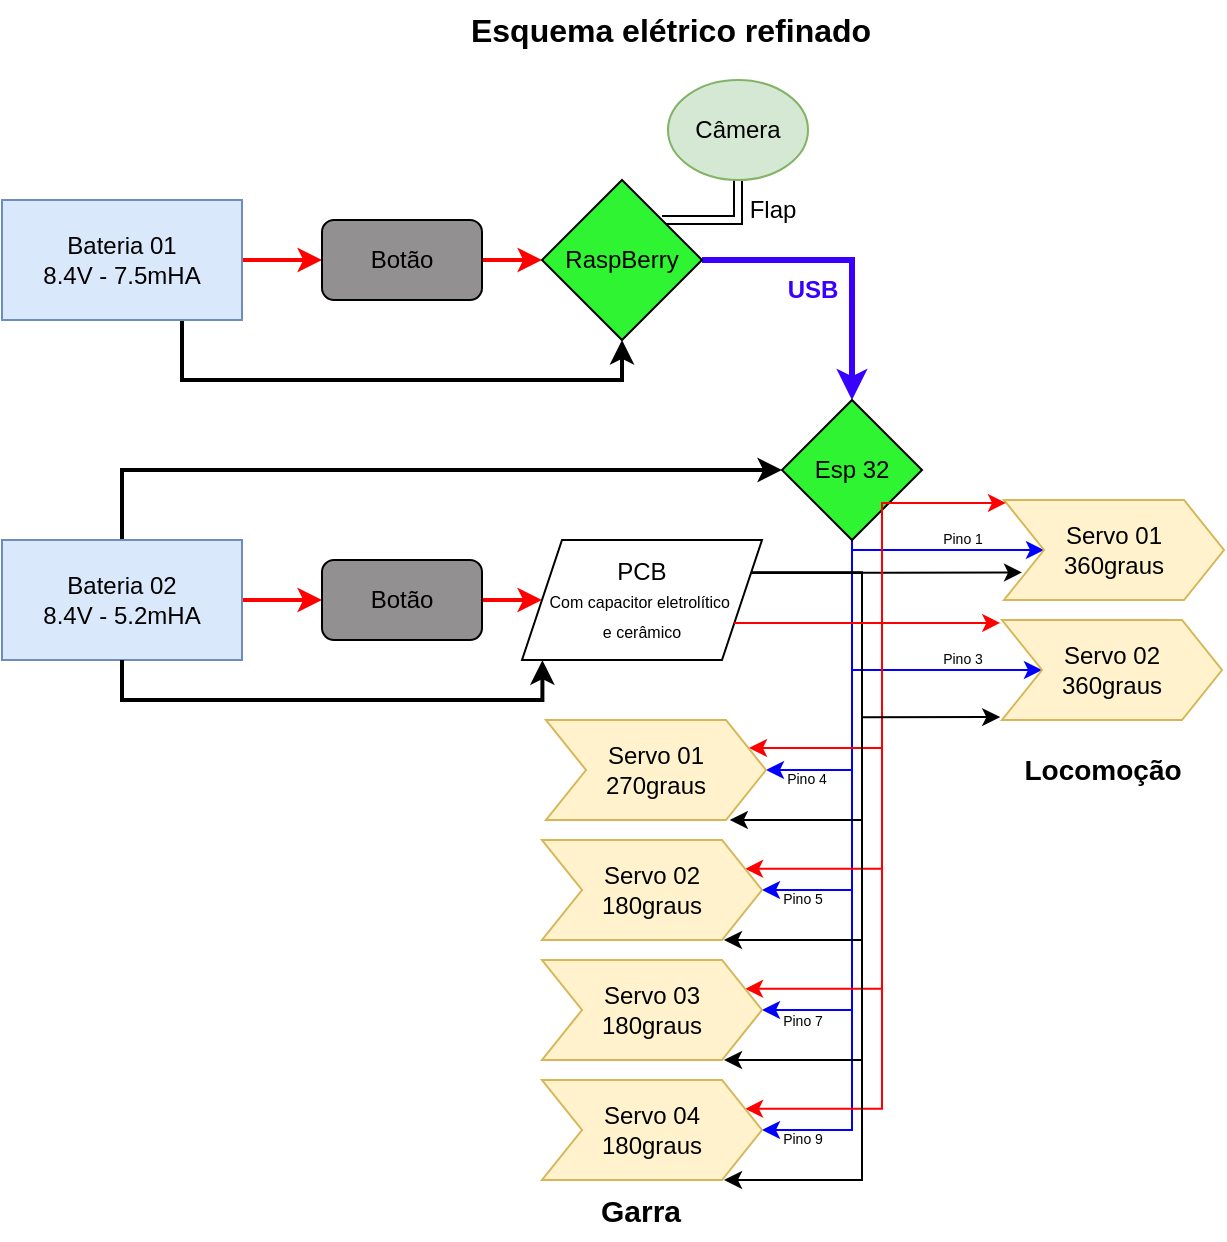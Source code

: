 <mxfile version="28.1.2">
  <diagram name="Página-1" id="FbUZBpfIFSXgdNJDuIjg">
    <mxGraphModel dx="1188" dy="701" grid="1" gridSize="10" guides="1" tooltips="1" connect="1" arrows="1" fold="1" page="1" pageScale="1" pageWidth="827" pageHeight="1169" math="0" shadow="0">
      <root>
        <mxCell id="0" />
        <mxCell id="1" parent="0" />
        <mxCell id="ubzUzJkwPAtcmAbpxVYC-1" value="Esquema elétrico refinado" style="text;html=1;align=center;verticalAlign=middle;resizable=0;points=[];autosize=1;strokeColor=none;fillColor=none;fontSize=16;fontStyle=1" vertex="1" parent="1">
          <mxGeometry x="309" y="70" width="210" height="30" as="geometry" />
        </mxCell>
        <mxCell id="ubzUzJkwPAtcmAbpxVYC-3" style="edgeStyle=orthogonalEdgeStyle;rounded=0;orthogonalLoop=1;jettySize=auto;html=1;exitX=1;exitY=0.5;exitDx=0;exitDy=0;strokeColor=light-dark(#ff0000, #ededed);strokeWidth=2;" edge="1" parent="1" source="ubzUzJkwPAtcmAbpxVYC-2">
          <mxGeometry relative="1" as="geometry">
            <mxPoint x="240" y="200" as="targetPoint" />
          </mxGeometry>
        </mxCell>
        <mxCell id="ubzUzJkwPAtcmAbpxVYC-6" style="edgeStyle=orthogonalEdgeStyle;rounded=0;orthogonalLoop=1;jettySize=auto;html=1;exitX=0.75;exitY=1;exitDx=0;exitDy=0;entryX=0.5;entryY=1;entryDx=0;entryDy=0;strokeWidth=2;" edge="1" parent="1" source="ubzUzJkwPAtcmAbpxVYC-2" target="ubzUzJkwPAtcmAbpxVYC-5">
          <mxGeometry relative="1" as="geometry">
            <Array as="points">
              <mxPoint x="170" y="260" />
              <mxPoint x="390" y="260" />
            </Array>
          </mxGeometry>
        </mxCell>
        <mxCell id="ubzUzJkwPAtcmAbpxVYC-2" value="Bateria 01&lt;div&gt;8.4V - 7.5mHA&lt;/div&gt;" style="whiteSpace=wrap;html=1;labelBackgroundColor=none;labelBorderColor=none;fillColor=#dae8fc;strokeColor=#6c8ebf;" vertex="1" parent="1">
          <mxGeometry x="80" y="170" width="120" height="60" as="geometry" />
        </mxCell>
        <mxCell id="ubzUzJkwPAtcmAbpxVYC-7" style="edgeStyle=orthogonalEdgeStyle;rounded=0;orthogonalLoop=1;jettySize=auto;html=1;exitX=1;exitY=0.5;exitDx=0;exitDy=0;entryX=0;entryY=0.5;entryDx=0;entryDy=0;strokeColor=light-dark(#ff0000, #ededed);strokeWidth=2;" edge="1" parent="1" source="ubzUzJkwPAtcmAbpxVYC-4" target="ubzUzJkwPAtcmAbpxVYC-5">
          <mxGeometry relative="1" as="geometry" />
        </mxCell>
        <mxCell id="ubzUzJkwPAtcmAbpxVYC-4" value="Botão" style="rounded=1;whiteSpace=wrap;html=1;fillColor=light-dark(#929090, #ededed);" vertex="1" parent="1">
          <mxGeometry x="240" y="180" width="80" height="40" as="geometry" />
        </mxCell>
        <mxCell id="ubzUzJkwPAtcmAbpxVYC-9" style="edgeStyle=orthogonalEdgeStyle;rounded=0;orthogonalLoop=1;jettySize=auto;html=1;exitX=1;exitY=0;exitDx=0;exitDy=0;entryX=0.5;entryY=1;entryDx=0;entryDy=0;shape=link;" edge="1" parent="1" source="ubzUzJkwPAtcmAbpxVYC-5" target="ubzUzJkwPAtcmAbpxVYC-8">
          <mxGeometry relative="1" as="geometry">
            <Array as="points">
              <mxPoint x="448" y="180" />
            </Array>
          </mxGeometry>
        </mxCell>
        <mxCell id="ubzUzJkwPAtcmAbpxVYC-12" style="edgeStyle=orthogonalEdgeStyle;rounded=0;orthogonalLoop=1;jettySize=auto;html=1;exitX=1;exitY=0.5;exitDx=0;exitDy=0;entryX=0.5;entryY=0;entryDx=0;entryDy=0;strokeWidth=3;strokeColor=light-dark(#3700ff, #ededed);" edge="1" parent="1" source="ubzUzJkwPAtcmAbpxVYC-5" target="ubzUzJkwPAtcmAbpxVYC-11">
          <mxGeometry relative="1" as="geometry" />
        </mxCell>
        <mxCell id="ubzUzJkwPAtcmAbpxVYC-5" value="RaspBerry" style="rhombus;whiteSpace=wrap;html=1;fillColor=light-dark(#2ff432, #ededed);" vertex="1" parent="1">
          <mxGeometry x="350" y="160" width="80" height="80" as="geometry" />
        </mxCell>
        <mxCell id="ubzUzJkwPAtcmAbpxVYC-8" value="Câmera" style="ellipse;whiteSpace=wrap;html=1;fillColor=#d5e8d4;strokeColor=#82b366;" vertex="1" parent="1">
          <mxGeometry x="413" y="110" width="70" height="50" as="geometry" />
        </mxCell>
        <mxCell id="ubzUzJkwPAtcmAbpxVYC-31" style="edgeStyle=orthogonalEdgeStyle;rounded=0;orthogonalLoop=1;jettySize=auto;html=1;exitX=0.5;exitY=1;exitDx=0;exitDy=0;entryX=0;entryY=0.5;entryDx=0;entryDy=0;fontColor=light-dark(#2b00ff, #ededed);strokeColor=light-dark(#0000ff, #ededed);strokeWidth=1;" edge="1" parent="1" source="ubzUzJkwPAtcmAbpxVYC-11" target="ubzUzJkwPAtcmAbpxVYC-27">
          <mxGeometry relative="1" as="geometry">
            <Array as="points">
              <mxPoint x="505" y="345" />
            </Array>
          </mxGeometry>
        </mxCell>
        <mxCell id="ubzUzJkwPAtcmAbpxVYC-33" style="edgeStyle=orthogonalEdgeStyle;rounded=0;orthogonalLoop=1;jettySize=auto;html=1;exitX=0.5;exitY=1;exitDx=0;exitDy=0;entryX=0;entryY=0.5;entryDx=0;entryDy=0;strokeColor=light-dark(#0000ff, #ededed);" edge="1" parent="1" source="ubzUzJkwPAtcmAbpxVYC-11" target="ubzUzJkwPAtcmAbpxVYC-29">
          <mxGeometry relative="1" as="geometry">
            <Array as="points">
              <mxPoint x="505" y="405" />
            </Array>
          </mxGeometry>
        </mxCell>
        <mxCell id="ubzUzJkwPAtcmAbpxVYC-35" style="edgeStyle=orthogonalEdgeStyle;rounded=0;orthogonalLoop=1;jettySize=auto;html=1;exitX=0.5;exitY=1;exitDx=0;exitDy=0;entryX=1;entryY=0.5;entryDx=0;entryDy=0;strokeColor=light-dark(#0000ff, #ededed);" edge="1" parent="1" source="ubzUzJkwPAtcmAbpxVYC-11" target="ubzUzJkwPAtcmAbpxVYC-23">
          <mxGeometry relative="1" as="geometry" />
        </mxCell>
        <mxCell id="ubzUzJkwPAtcmAbpxVYC-36" style="edgeStyle=orthogonalEdgeStyle;rounded=0;orthogonalLoop=1;jettySize=auto;html=1;exitX=0.5;exitY=1;exitDx=0;exitDy=0;entryX=1;entryY=0.5;entryDx=0;entryDy=0;strokeColor=light-dark(#0000ff, #ededed);" edge="1" parent="1" source="ubzUzJkwPAtcmAbpxVYC-11" target="ubzUzJkwPAtcmAbpxVYC-24">
          <mxGeometry relative="1" as="geometry" />
        </mxCell>
        <mxCell id="ubzUzJkwPAtcmAbpxVYC-37" style="edgeStyle=orthogonalEdgeStyle;rounded=0;orthogonalLoop=1;jettySize=auto;html=1;exitX=0.5;exitY=1;exitDx=0;exitDy=0;entryX=1;entryY=0.5;entryDx=0;entryDy=0;strokeColor=light-dark(#0000ff, #ededed);" edge="1" parent="1" source="ubzUzJkwPAtcmAbpxVYC-11" target="ubzUzJkwPAtcmAbpxVYC-25">
          <mxGeometry relative="1" as="geometry" />
        </mxCell>
        <mxCell id="ubzUzJkwPAtcmAbpxVYC-38" style="edgeStyle=orthogonalEdgeStyle;rounded=0;orthogonalLoop=1;jettySize=auto;html=1;exitX=0.5;exitY=1;exitDx=0;exitDy=0;entryX=1;entryY=0.5;entryDx=0;entryDy=0;strokeColor=light-dark(#0000ff, #ededed);" edge="1" parent="1" source="ubzUzJkwPAtcmAbpxVYC-11" target="ubzUzJkwPAtcmAbpxVYC-28">
          <mxGeometry relative="1" as="geometry" />
        </mxCell>
        <mxCell id="ubzUzJkwPAtcmAbpxVYC-11" value="Esp 32" style="rhombus;whiteSpace=wrap;html=1;fillColor=light-dark(#2ff432, #ededed);" vertex="1" parent="1">
          <mxGeometry x="470" y="270" width="70" height="70" as="geometry" />
        </mxCell>
        <mxCell id="ubzUzJkwPAtcmAbpxVYC-13" value="USB" style="text;html=1;align=center;verticalAlign=middle;resizable=0;points=[];autosize=1;strokeColor=none;fillColor=none;fontColor=light-dark(#3700ff, #ededed);fontStyle=1" vertex="1" parent="1">
          <mxGeometry x="460" y="200" width="50" height="30" as="geometry" />
        </mxCell>
        <mxCell id="ubzUzJkwPAtcmAbpxVYC-14" value="Flap" style="text;html=1;align=center;verticalAlign=middle;resizable=0;points=[];autosize=1;strokeColor=none;fillColor=none;" vertex="1" parent="1">
          <mxGeometry x="440" y="160" width="50" height="30" as="geometry" />
        </mxCell>
        <mxCell id="ubzUzJkwPAtcmAbpxVYC-18" style="edgeStyle=orthogonalEdgeStyle;rounded=0;orthogonalLoop=1;jettySize=auto;html=1;exitX=1;exitY=0.5;exitDx=0;exitDy=0;entryX=0;entryY=0.5;entryDx=0;entryDy=0;fontColor=light-dark(#ff0000, #ededed);strokeColor=light-dark(#ff0000, #ededed);strokeWidth=2;" edge="1" parent="1" source="ubzUzJkwPAtcmAbpxVYC-15" target="ubzUzJkwPAtcmAbpxVYC-17">
          <mxGeometry relative="1" as="geometry" />
        </mxCell>
        <mxCell id="ubzUzJkwPAtcmAbpxVYC-39" style="edgeStyle=orthogonalEdgeStyle;rounded=0;orthogonalLoop=1;jettySize=auto;html=1;exitX=0.5;exitY=0;exitDx=0;exitDy=0;entryX=0;entryY=0.5;entryDx=0;entryDy=0;strokeWidth=2;" edge="1" parent="1" source="ubzUzJkwPAtcmAbpxVYC-15" target="ubzUzJkwPAtcmAbpxVYC-11">
          <mxGeometry relative="1" as="geometry" />
        </mxCell>
        <mxCell id="ubzUzJkwPAtcmAbpxVYC-15" value="Bateria 02&lt;div&gt;8.4V - 5.2mHA&lt;/div&gt;" style="whiteSpace=wrap;html=1;labelBackgroundColor=none;labelBorderColor=none;fillColor=#dae8fc;strokeColor=#6c8ebf;" vertex="1" parent="1">
          <mxGeometry x="80" y="340" width="120" height="60" as="geometry" />
        </mxCell>
        <mxCell id="ubzUzJkwPAtcmAbpxVYC-20" style="edgeStyle=orthogonalEdgeStyle;rounded=0;orthogonalLoop=1;jettySize=auto;html=1;exitX=1;exitY=0.5;exitDx=0;exitDy=0;entryX=0;entryY=0.5;entryDx=0;entryDy=0;strokeColor=light-dark(#ff0000, #ededed);strokeWidth=2;" edge="1" parent="1" source="ubzUzJkwPAtcmAbpxVYC-17" target="ubzUzJkwPAtcmAbpxVYC-19">
          <mxGeometry relative="1" as="geometry" />
        </mxCell>
        <mxCell id="ubzUzJkwPAtcmAbpxVYC-17" value="Botão" style="rounded=1;whiteSpace=wrap;html=1;fillColor=light-dark(#929090, #ededed);" vertex="1" parent="1">
          <mxGeometry x="240" y="350" width="80" height="40" as="geometry" />
        </mxCell>
        <mxCell id="ubzUzJkwPAtcmAbpxVYC-51" style="edgeStyle=orthogonalEdgeStyle;rounded=0;orthogonalLoop=1;jettySize=auto;html=1;exitX=1;exitY=0.75;exitDx=0;exitDy=0;entryX=1;entryY=0.25;entryDx=0;entryDy=0;strokeColor=light-dark(#ff0000, #ededed);" edge="1" parent="1" source="ubzUzJkwPAtcmAbpxVYC-19" target="ubzUzJkwPAtcmAbpxVYC-23">
          <mxGeometry relative="1" as="geometry">
            <Array as="points">
              <mxPoint x="520" y="382" />
              <mxPoint x="520" y="444" />
              <mxPoint x="454" y="444" />
            </Array>
          </mxGeometry>
        </mxCell>
        <mxCell id="ubzUzJkwPAtcmAbpxVYC-52" style="edgeStyle=orthogonalEdgeStyle;rounded=0;orthogonalLoop=1;jettySize=auto;html=1;exitX=1;exitY=0.75;exitDx=0;exitDy=0;entryX=1;entryY=0.25;entryDx=0;entryDy=0;strokeColor=light-dark(#ff0000, #ededed);" edge="1" parent="1" source="ubzUzJkwPAtcmAbpxVYC-19" target="ubzUzJkwPAtcmAbpxVYC-24">
          <mxGeometry relative="1" as="geometry">
            <Array as="points">
              <mxPoint x="520" y="382" />
              <mxPoint x="520" y="504" />
            </Array>
          </mxGeometry>
        </mxCell>
        <mxCell id="ubzUzJkwPAtcmAbpxVYC-53" style="edgeStyle=orthogonalEdgeStyle;rounded=0;orthogonalLoop=1;jettySize=auto;html=1;exitX=1;exitY=0.75;exitDx=0;exitDy=0;entryX=1;entryY=0.25;entryDx=0;entryDy=0;strokeColor=light-dark(#ff0000, #ededed);" edge="1" parent="1" source="ubzUzJkwPAtcmAbpxVYC-19" target="ubzUzJkwPAtcmAbpxVYC-25">
          <mxGeometry relative="1" as="geometry">
            <Array as="points">
              <mxPoint x="520" y="382" />
              <mxPoint x="520" y="564" />
            </Array>
          </mxGeometry>
        </mxCell>
        <mxCell id="ubzUzJkwPAtcmAbpxVYC-54" style="edgeStyle=orthogonalEdgeStyle;rounded=0;orthogonalLoop=1;jettySize=auto;html=1;exitX=1;exitY=0.75;exitDx=0;exitDy=0;entryX=1;entryY=0.25;entryDx=0;entryDy=0;strokeColor=light-dark(#ff0000, #ededed);" edge="1" parent="1" source="ubzUzJkwPAtcmAbpxVYC-19" target="ubzUzJkwPAtcmAbpxVYC-28">
          <mxGeometry relative="1" as="geometry">
            <Array as="points">
              <mxPoint x="520" y="382" />
              <mxPoint x="520" y="624" />
            </Array>
          </mxGeometry>
        </mxCell>
        <mxCell id="ubzUzJkwPAtcmAbpxVYC-19" value="PCB&lt;br&gt;&lt;font style=&quot;font-size: 8px;&quot;&gt;Com capacitor eletrolítico&amp;nbsp;&lt;/font&gt;&lt;div&gt;&lt;font style=&quot;font-size: 8px;&quot;&gt;e cerâmico&lt;/font&gt;&lt;/div&gt;" style="shape=parallelogram;perimeter=parallelogramPerimeter;whiteSpace=wrap;html=1;fixedSize=1;" vertex="1" parent="1">
          <mxGeometry x="340" y="340" width="120" height="60" as="geometry" />
        </mxCell>
        <mxCell id="ubzUzJkwPAtcmAbpxVYC-22" style="edgeStyle=orthogonalEdgeStyle;rounded=0;orthogonalLoop=1;jettySize=auto;html=1;exitX=0.5;exitY=1;exitDx=0;exitDy=0;entryX=0.085;entryY=1.002;entryDx=0;entryDy=0;entryPerimeter=0;strokeWidth=2;" edge="1" parent="1" source="ubzUzJkwPAtcmAbpxVYC-15" target="ubzUzJkwPAtcmAbpxVYC-19">
          <mxGeometry relative="1" as="geometry" />
        </mxCell>
        <mxCell id="ubzUzJkwPAtcmAbpxVYC-23" value="Servo 01&lt;div&gt;270graus&lt;/div&gt;" style="shape=step;perimeter=stepPerimeter;whiteSpace=wrap;html=1;fixedSize=1;fillColor=#fff2cc;strokeColor=#d6b656;" vertex="1" parent="1">
          <mxGeometry x="352" y="430" width="110" height="50" as="geometry" />
        </mxCell>
        <mxCell id="ubzUzJkwPAtcmAbpxVYC-24" value="Servo 02&lt;div&gt;180graus&lt;/div&gt;" style="shape=step;perimeter=stepPerimeter;whiteSpace=wrap;html=1;fixedSize=1;fillColor=#fff2cc;strokeColor=#d6b656;" vertex="1" parent="1">
          <mxGeometry x="350" y="490" width="110" height="50" as="geometry" />
        </mxCell>
        <mxCell id="ubzUzJkwPAtcmAbpxVYC-25" value="Servo 03&lt;div&gt;180graus&lt;/div&gt;" style="shape=step;perimeter=stepPerimeter;whiteSpace=wrap;html=1;fixedSize=1;fillColor=#fff2cc;strokeColor=#d6b656;" vertex="1" parent="1">
          <mxGeometry x="350" y="550" width="110" height="50" as="geometry" />
        </mxCell>
        <mxCell id="ubzUzJkwPAtcmAbpxVYC-26" value="Garra" style="text;html=1;align=center;verticalAlign=middle;resizable=0;points=[];autosize=1;strokeColor=none;fillColor=none;fontSize=15;fontStyle=1" vertex="1" parent="1">
          <mxGeometry x="369" y="660" width="60" height="30" as="geometry" />
        </mxCell>
        <mxCell id="ubzUzJkwPAtcmAbpxVYC-27" value="Servo 01&lt;div&gt;360graus&lt;/div&gt;" style="shape=step;perimeter=stepPerimeter;whiteSpace=wrap;html=1;fixedSize=1;fillColor=#fff2cc;strokeColor=#d6b656;" vertex="1" parent="1">
          <mxGeometry x="581" y="320" width="110" height="50" as="geometry" />
        </mxCell>
        <mxCell id="ubzUzJkwPAtcmAbpxVYC-28" value="Servo 04&lt;div&gt;180graus&lt;/div&gt;" style="shape=step;perimeter=stepPerimeter;whiteSpace=wrap;html=1;fixedSize=1;fillColor=#fff2cc;strokeColor=#d6b656;" vertex="1" parent="1">
          <mxGeometry x="350" y="610" width="110" height="50" as="geometry" />
        </mxCell>
        <mxCell id="ubzUzJkwPAtcmAbpxVYC-29" value="Servo 02&lt;div&gt;360graus&lt;/div&gt;" style="shape=step;perimeter=stepPerimeter;whiteSpace=wrap;html=1;fixedSize=1;fillColor=#fff2cc;strokeColor=#d6b656;" vertex="1" parent="1">
          <mxGeometry x="580" y="380" width="110" height="50" as="geometry" />
        </mxCell>
        <mxCell id="ubzUzJkwPAtcmAbpxVYC-30" value="Locomoção" style="text;html=1;align=center;verticalAlign=middle;resizable=0;points=[];autosize=1;strokeColor=none;fillColor=none;fontSize=14;fontStyle=1" vertex="1" parent="1">
          <mxGeometry x="580" y="440" width="100" height="30" as="geometry" />
        </mxCell>
        <mxCell id="ubzUzJkwPAtcmAbpxVYC-40" style="edgeStyle=orthogonalEdgeStyle;rounded=0;orthogonalLoop=1;jettySize=auto;html=1;exitX=1;exitY=0.25;exitDx=0;exitDy=0;entryX=0.082;entryY=0.724;entryDx=0;entryDy=0;entryPerimeter=0;" edge="1" parent="1" source="ubzUzJkwPAtcmAbpxVYC-19" target="ubzUzJkwPAtcmAbpxVYC-27">
          <mxGeometry relative="1" as="geometry" />
        </mxCell>
        <mxCell id="ubzUzJkwPAtcmAbpxVYC-41" style="edgeStyle=orthogonalEdgeStyle;rounded=0;orthogonalLoop=1;jettySize=auto;html=1;exitX=1;exitY=0.25;exitDx=0;exitDy=0;entryX=-0.008;entryY=0.971;entryDx=0;entryDy=0;entryPerimeter=0;" edge="1" parent="1" source="ubzUzJkwPAtcmAbpxVYC-19" target="ubzUzJkwPAtcmAbpxVYC-29">
          <mxGeometry relative="1" as="geometry">
            <Array as="points">
              <mxPoint x="510" y="356" />
              <mxPoint x="510" y="429" />
            </Array>
          </mxGeometry>
        </mxCell>
        <mxCell id="ubzUzJkwPAtcmAbpxVYC-42" style="edgeStyle=orthogonalEdgeStyle;rounded=0;orthogonalLoop=1;jettySize=auto;html=1;exitX=1;exitY=0.25;exitDx=0;exitDy=0;entryX=0.835;entryY=0.99;entryDx=0;entryDy=0;entryPerimeter=0;" edge="1" parent="1" source="ubzUzJkwPAtcmAbpxVYC-19" target="ubzUzJkwPAtcmAbpxVYC-23">
          <mxGeometry relative="1" as="geometry">
            <Array as="points">
              <mxPoint x="510" y="356" />
              <mxPoint x="510" y="480" />
              <mxPoint x="444" y="480" />
            </Array>
          </mxGeometry>
        </mxCell>
        <mxCell id="ubzUzJkwPAtcmAbpxVYC-43" style="edgeStyle=orthogonalEdgeStyle;rounded=0;orthogonalLoop=1;jettySize=auto;html=1;exitX=1;exitY=0.25;exitDx=0;exitDy=0;entryX=0.827;entryY=1;entryDx=0;entryDy=0;entryPerimeter=0;" edge="1" parent="1" source="ubzUzJkwPAtcmAbpxVYC-19" target="ubzUzJkwPAtcmAbpxVYC-24">
          <mxGeometry relative="1" as="geometry">
            <Array as="points">
              <mxPoint x="510" y="356" />
              <mxPoint x="510" y="540" />
            </Array>
          </mxGeometry>
        </mxCell>
        <mxCell id="ubzUzJkwPAtcmAbpxVYC-44" style="edgeStyle=orthogonalEdgeStyle;rounded=0;orthogonalLoop=1;jettySize=auto;html=1;exitX=1;exitY=0.25;exitDx=0;exitDy=0;entryX=0.827;entryY=0.99;entryDx=0;entryDy=0;entryPerimeter=0;" edge="1" parent="1" source="ubzUzJkwPAtcmAbpxVYC-19" target="ubzUzJkwPAtcmAbpxVYC-25">
          <mxGeometry relative="1" as="geometry">
            <Array as="points">
              <mxPoint x="510" y="356" />
              <mxPoint x="510" y="600" />
              <mxPoint x="441" y="600" />
            </Array>
          </mxGeometry>
        </mxCell>
        <mxCell id="ubzUzJkwPAtcmAbpxVYC-45" style="edgeStyle=orthogonalEdgeStyle;rounded=0;orthogonalLoop=1;jettySize=auto;html=1;exitX=1;exitY=0.25;exitDx=0;exitDy=0;entryX=0.827;entryY=0.99;entryDx=0;entryDy=0;entryPerimeter=0;" edge="1" parent="1" source="ubzUzJkwPAtcmAbpxVYC-19" target="ubzUzJkwPAtcmAbpxVYC-28">
          <mxGeometry relative="1" as="geometry">
            <Array as="points">
              <mxPoint x="510" y="356" />
              <mxPoint x="510" y="660" />
              <mxPoint x="441" y="660" />
            </Array>
          </mxGeometry>
        </mxCell>
        <mxCell id="ubzUzJkwPAtcmAbpxVYC-48" style="edgeStyle=orthogonalEdgeStyle;rounded=0;orthogonalLoop=1;jettySize=auto;html=1;exitX=1;exitY=0.75;exitDx=0;exitDy=0;entryX=0.009;entryY=0.029;entryDx=0;entryDy=0;entryPerimeter=0;strokeColor=light-dark(#ff0000, #ededed);" edge="1" parent="1" source="ubzUzJkwPAtcmAbpxVYC-19" target="ubzUzJkwPAtcmAbpxVYC-27">
          <mxGeometry relative="1" as="geometry">
            <Array as="points">
              <mxPoint x="520" y="382" />
              <mxPoint x="520" y="321" />
            </Array>
          </mxGeometry>
        </mxCell>
        <mxCell id="ubzUzJkwPAtcmAbpxVYC-49" style="edgeStyle=orthogonalEdgeStyle;rounded=0;orthogonalLoop=1;jettySize=auto;html=1;exitX=1;exitY=0.75;exitDx=0;exitDy=0;entryX=-0.008;entryY=0.029;entryDx=0;entryDy=0;entryPerimeter=0;strokeColor=light-dark(#ff0000, #ededed);" edge="1" parent="1" source="ubzUzJkwPAtcmAbpxVYC-19" target="ubzUzJkwPAtcmAbpxVYC-29">
          <mxGeometry relative="1" as="geometry" />
        </mxCell>
        <mxCell id="ubzUzJkwPAtcmAbpxVYC-55" value="Pino 1" style="text;html=1;align=center;verticalAlign=middle;resizable=0;points=[];autosize=1;strokeColor=none;fillColor=none;fontSize=7;" vertex="1" parent="1">
          <mxGeometry x="540" y="330" width="40" height="20" as="geometry" />
        </mxCell>
        <mxCell id="ubzUzJkwPAtcmAbpxVYC-56" value="Pino 3" style="text;html=1;align=center;verticalAlign=middle;resizable=0;points=[];autosize=1;strokeColor=none;fillColor=none;fontSize=7;" vertex="1" parent="1">
          <mxGeometry x="540" y="390" width="40" height="20" as="geometry" />
        </mxCell>
        <mxCell id="ubzUzJkwPAtcmAbpxVYC-57" value="Pino 4" style="text;html=1;align=center;verticalAlign=middle;resizable=0;points=[];autosize=1;strokeColor=none;fillColor=none;fontSize=7;" vertex="1" parent="1">
          <mxGeometry x="462" y="450" width="40" height="20" as="geometry" />
        </mxCell>
        <mxCell id="ubzUzJkwPAtcmAbpxVYC-58" value="Pino 5" style="text;html=1;align=center;verticalAlign=middle;resizable=0;points=[];autosize=1;strokeColor=none;fillColor=none;fontSize=7;" vertex="1" parent="1">
          <mxGeometry x="460" y="510" width="40" height="20" as="geometry" />
        </mxCell>
        <mxCell id="ubzUzJkwPAtcmAbpxVYC-59" value="Pino 7" style="text;html=1;align=center;verticalAlign=middle;resizable=0;points=[];autosize=1;strokeColor=none;fillColor=none;fontSize=7;" vertex="1" parent="1">
          <mxGeometry x="460" y="571" width="40" height="20" as="geometry" />
        </mxCell>
        <mxCell id="ubzUzJkwPAtcmAbpxVYC-60" value="Pino 9" style="text;html=1;align=center;verticalAlign=middle;resizable=0;points=[];autosize=1;strokeColor=none;fillColor=none;fontSize=7;" vertex="1" parent="1">
          <mxGeometry x="460" y="630" width="40" height="20" as="geometry" />
        </mxCell>
      </root>
    </mxGraphModel>
  </diagram>
</mxfile>
